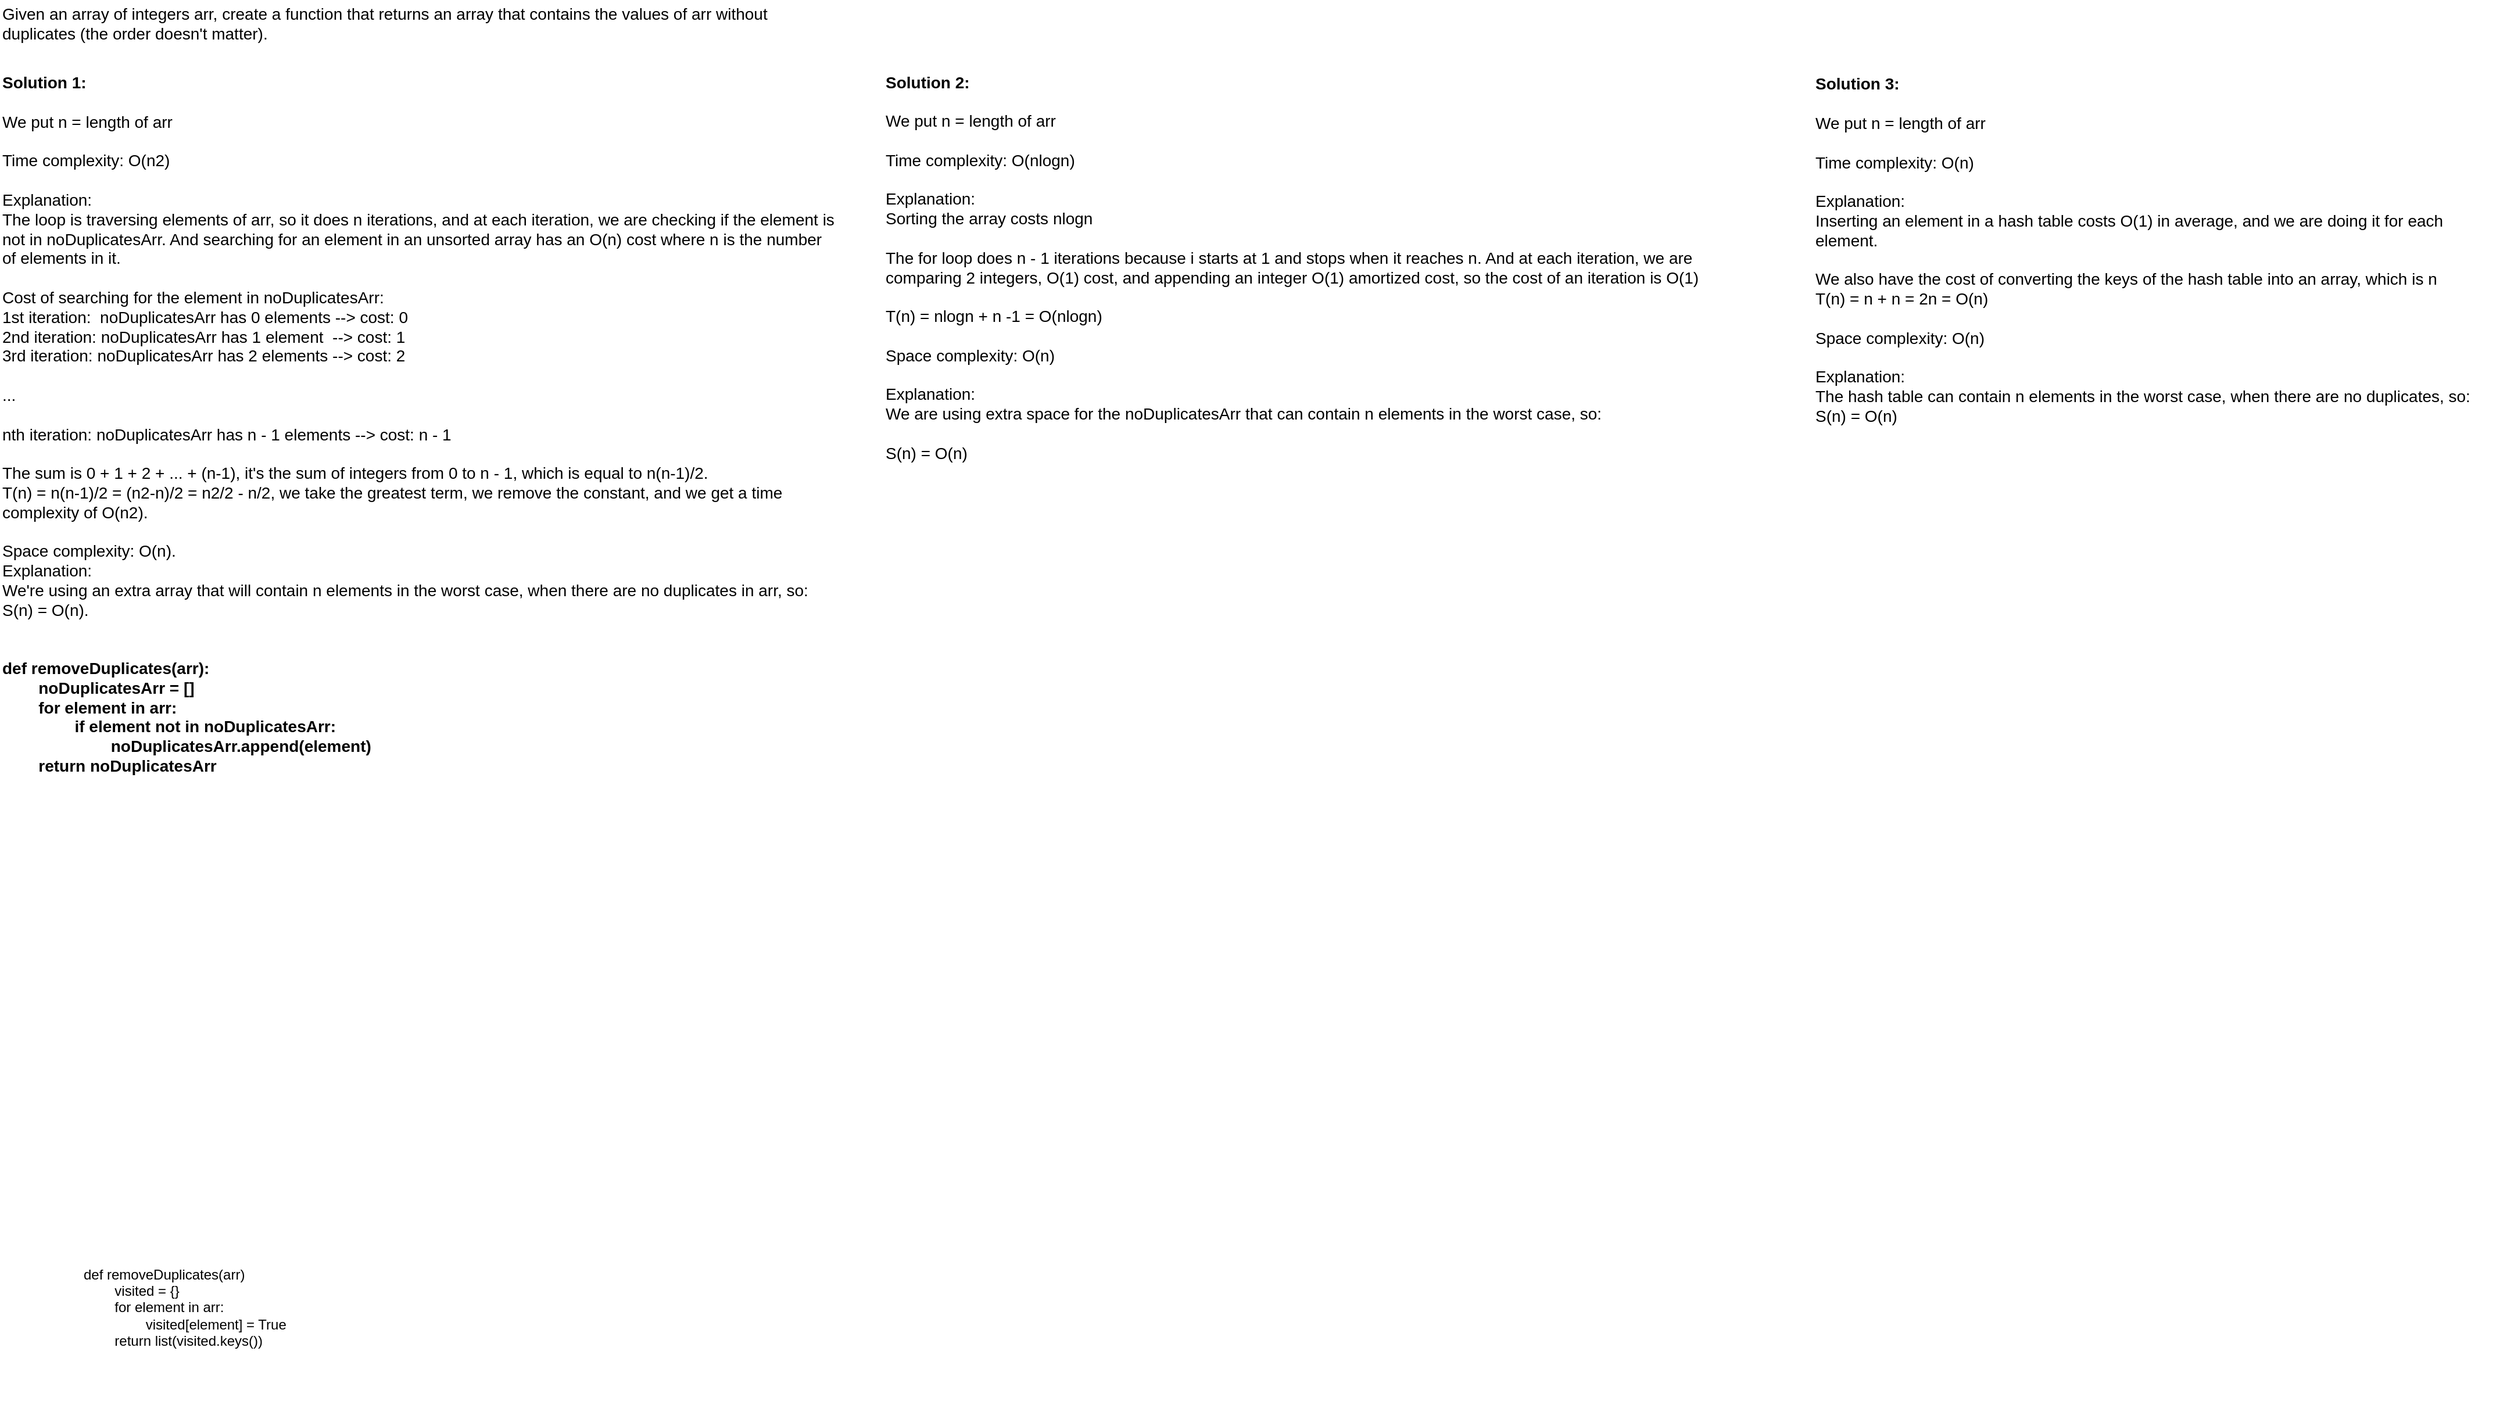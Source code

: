 <mxfile version="28.1.2">
  <diagram name="Page-1" id="a_4ZZJJK4eQopy7NkvL7">
    <mxGraphModel dx="914" dy="493" grid="1" gridSize="10" guides="1" tooltips="1" connect="1" arrows="1" fold="1" page="1" pageScale="1" pageWidth="850" pageHeight="1100" math="0" shadow="0">
      <root>
        <mxCell id="0" />
        <mxCell id="1" parent="0" />
        <mxCell id="b6esr0sAbmWRh-eSNhls-1" value="Given an array of integers arr, create a function that returns an array that contains the values of arr without duplicates (the order doesn&#39;t matter)." style="text;html=1;align=left;verticalAlign=middle;whiteSpace=wrap;rounded=0;fontSize=14;" vertex="1" parent="1">
          <mxGeometry x="80" y="80" width="720" height="40" as="geometry" />
        </mxCell>
        <mxCell id="b6esr0sAbmWRh-eSNhls-3" value="&lt;div&gt;def removeDuplicates(arr)&lt;/div&gt;&lt;div&gt;&lt;span style=&quot;white-space: pre;&quot;&gt;&#x9;&lt;/span&gt;visited = {}&lt;/div&gt;&lt;div&gt;&lt;span style=&quot;white-space: pre;&quot;&gt;&#x9;&lt;/span&gt;for element in arr:&lt;/div&gt;&lt;div&gt;&lt;span style=&quot;white-space: pre;&quot;&gt;&#x9;&lt;/span&gt;&lt;span style=&quot;white-space: pre;&quot;&gt;&#x9;&lt;/span&gt;visited[element] = True&lt;/div&gt;&lt;div&gt;&lt;span style=&quot;white-space: pre;&quot;&gt;&#x9;&lt;/span&gt;return list(visited.keys())&lt;br&gt;&lt;/div&gt;" style="text;html=1;align=left;verticalAlign=middle;whiteSpace=wrap;rounded=0;" vertex="1" parent="1">
          <mxGeometry x="150" y="1110" width="400" height="190" as="geometry" />
        </mxCell>
        <mxCell id="b6esr0sAbmWRh-eSNhls-4" value="&lt;div&gt;&lt;font&gt;&lt;b&gt;Solution 1:&lt;/b&gt;&lt;/font&gt;&lt;/div&gt;&lt;div&gt;&lt;font&gt;&lt;br&gt;&lt;/font&gt;&lt;/div&gt;&lt;div&gt;&lt;font&gt;We put n = length of arr&lt;/font&gt;&lt;/div&gt;&lt;div&gt;&lt;font&gt;&lt;br&gt;&lt;/font&gt;&lt;/div&gt;&lt;div&gt;&lt;font&gt;Time complexity: O(n2) &lt;br&gt;&lt;/font&gt;&lt;/div&gt;&lt;div&gt;&lt;font&gt;&lt;br&gt;&lt;/font&gt;&lt;/div&gt;&lt;div&gt;&lt;font&gt;Explanation:&lt;/font&gt;&lt;/div&gt;&lt;div&gt;&lt;font&gt;The loop is traversing elements of arr, so it does n iterations, and at each iteration, we are checking if the element is not in noDuplicatesArr. And searching for an element in an unsorted array has an O(n) cost where n is the number of elements in it.&lt;/font&gt;&lt;/div&gt;&lt;div&gt;&lt;font&gt;&lt;br&gt;&lt;/font&gt;&lt;/div&gt;&lt;div&gt;&lt;font&gt;Cost of searching for the element in noDuplicatesArr:&lt;/font&gt;&lt;/div&gt;&lt;div&gt;&lt;font&gt;1st iteration:&amp;nbsp; noDuplicatesArr has 0 elements --&amp;gt; cost: 0&lt;/font&gt;&lt;/div&gt;&lt;div&gt;&lt;font&gt;2nd iteration: noDuplicatesArr has 1 element&amp;nbsp; --&amp;gt; cost: 1&lt;/font&gt;&lt;/div&gt;&lt;div&gt;&lt;font&gt;3rd iteration: noDuplicatesArr has 2 elements --&amp;gt; cost: 2&lt;/font&gt;&lt;/div&gt;&lt;div&gt;&lt;font&gt;&lt;br&gt;&lt;/font&gt;&lt;/div&gt;&lt;div&gt;&lt;font&gt;...&lt;/font&gt;&lt;/div&gt;&lt;div&gt;&lt;font&gt;&lt;br&gt;&lt;/font&gt;&lt;/div&gt;&lt;div&gt;&lt;font&gt;nth iteration: noDuplicatesArr has n - 1 elements --&amp;gt; cost: n - 1&lt;/font&gt;&lt;/div&gt;&lt;div&gt;&lt;font&gt;&lt;br&gt;&lt;/font&gt;&lt;/div&gt;&lt;div&gt;&lt;font&gt;The sum is 0 + 1 + 2 + ... + (n-1), it&#39;s the sum of integers from 0 to n - 1, which is equal to n(n-1)/2.&lt;/font&gt;&lt;/div&gt;&lt;div&gt;&lt;font&gt;T(n) = n(n-1)/2 = (n2-n)/2 = n2/2 - n/2, we take the greatest term, we remove the constant, and we get a time complexity of O(n2).&lt;br&gt;&lt;/font&gt;&lt;/div&gt;&lt;div&gt;&lt;font&gt;&lt;br&gt;&lt;/font&gt;&lt;/div&gt;&lt;div&gt;&lt;font&gt;Space complexity: O(n).&lt;/font&gt;&lt;/div&gt;&lt;div&gt;&lt;font&gt;Explanation:&lt;/font&gt;&lt;/div&gt;&lt;div&gt;&lt;font&gt;We&#39;re using an extra array that will contain n elements in the worst case, when there are no duplicates in arr, so:&lt;/font&gt;&lt;/div&gt;&lt;div&gt;&lt;font&gt;S(n) = O(n).&lt;br&gt;&lt;/font&gt;&lt;/div&gt;&lt;div&gt;&lt;font&gt;&lt;br&gt;&lt;/font&gt;&lt;/div&gt;&lt;div&gt;&lt;font&gt;&lt;br&gt;&lt;/font&gt;&lt;/div&gt;&lt;div&gt;&lt;div&gt;&lt;b&gt;&lt;font&gt;def removeDuplicates(arr):&lt;/font&gt;&lt;/b&gt;&lt;/div&gt;&lt;div&gt;&lt;b&gt;&lt;font&gt;&lt;span style=&quot;white-space: pre;&quot;&gt;&#x9;&lt;/span&gt;noDuplicatesArr = []&lt;/font&gt;&lt;/b&gt;&lt;/div&gt;&lt;div&gt;&lt;b&gt;&lt;font&gt;&lt;span style=&quot;white-space: pre;&quot;&gt;&#x9;&lt;/span&gt;for element in arr:&lt;/font&gt;&lt;/b&gt;&lt;/div&gt;&lt;div&gt;&lt;b&gt;&lt;font&gt;&lt;span style=&quot;white-space: pre;&quot;&gt;&#x9;&lt;/span&gt;&lt;span style=&quot;white-space: pre;&quot;&gt;&#x9;&lt;/span&gt;if element not in noDuplicatesArr:&lt;/font&gt;&lt;/b&gt;&lt;/div&gt;&lt;div&gt;&lt;b&gt;&lt;font&gt;&lt;span style=&quot;white-space: pre;&quot;&gt;&#x9;&lt;/span&gt;&lt;span style=&quot;white-space: pre;&quot;&gt;&#x9;&lt;/span&gt;&lt;span style=&quot;white-space: pre;&quot;&gt;&#x9;&lt;/span&gt;noDuplicatesArr.append(element)&lt;/font&gt;&lt;/b&gt;&lt;/div&gt;&lt;b&gt;&lt;font&gt;&lt;span style=&quot;white-space: pre;&quot;&gt;&#x9;&lt;/span&gt;return noDuplicatesArr&lt;/font&gt;&lt;/b&gt;&lt;/div&gt;" style="text;html=1;align=left;verticalAlign=middle;whiteSpace=wrap;rounded=0;fontSize=14;" vertex="1" parent="1">
          <mxGeometry x="80" y="140" width="720" height="610" as="geometry" />
        </mxCell>
        <mxCell id="b6esr0sAbmWRh-eSNhls-5" value="&lt;div&gt;&lt;b&gt;Solution 2:&lt;/b&gt;&lt;/div&gt;&lt;div&gt;&lt;br&gt;&lt;/div&gt;&lt;div&gt;We put n = length of arr&lt;/div&gt;&lt;div&gt;&lt;br&gt;&lt;/div&gt;&lt;div&gt;Time complexity: O(nlogn)&lt;/div&gt;&lt;div&gt;&lt;br&gt;&lt;/div&gt;&lt;div&gt;Explanation:&lt;/div&gt;&lt;div&gt;Sorting the array costs nlogn &lt;br&gt;&lt;/div&gt;&lt;div&gt;&lt;br&gt;&lt;/div&gt;&lt;div&gt;The for loop does n - 1 iterations because i starts at 1 and stops when it reaches n. And at each iteration, we are comparing 2 integers, O(1) cost, and appending an integer O(1) amortized cost, so the cost of an iteration is O(1)&lt;/div&gt;&lt;div&gt;&lt;br&gt;&lt;/div&gt;&lt;div&gt;T(n) = nlogn + n -1 = O(nlogn)&lt;/div&gt;&lt;div&gt;&lt;br&gt;&lt;/div&gt;&lt;div&gt;Space complexity: O(n)&lt;/div&gt;&lt;div&gt;&lt;br&gt;&lt;/div&gt;&lt;div&gt;Explanation:&lt;/div&gt;&lt;div&gt;We are using extra space for the noDuplicatesArr that can contain n elements in the worst case, so:&lt;br&gt;&lt;br&gt;S(n) = O(n)&lt;br&gt;&lt;/div&gt;" style="text;html=1;align=left;verticalAlign=middle;whiteSpace=wrap;rounded=0;fontSize=14;" vertex="1" parent="1">
          <mxGeometry x="840" y="140" width="720" height="340" as="geometry" />
        </mxCell>
        <mxCell id="b6esr0sAbmWRh-eSNhls-6" value="&lt;div&gt;&lt;b&gt;Solution 3:&lt;/b&gt;&lt;/div&gt;&lt;div&gt;&lt;br&gt;&lt;/div&gt;&lt;div&gt;We put n = length of arr &lt;br&gt;&lt;/div&gt;&lt;div&gt;&lt;br&gt;&lt;/div&gt;&lt;div&gt;Time complexity: O(n) &lt;br&gt;&lt;/div&gt;&lt;div&gt;&lt;br&gt;&lt;/div&gt;&lt;div&gt;Explanation:&lt;/div&gt;&lt;div&gt;Inserting an element in a hash table costs O(1) in average, and we are doing it for each element.&lt;/div&gt;&lt;div&gt;&lt;br&gt;&lt;/div&gt;&lt;div&gt;We also have the cost of converting the keys of the hash table into an array, which is n&lt;/div&gt;&lt;div&gt;T(n) = n + n = 2n = O(n)&lt;/div&gt;&lt;div&gt;&lt;br&gt;&lt;/div&gt;&lt;div&gt;Space complexity: O(n)&lt;/div&gt;&lt;div&gt;&lt;br&gt;&lt;/div&gt;&lt;div&gt;Explanation: &lt;br&gt;The hash table can contain n elements in the worst case, when there are no duplicates, so:&lt;/div&gt;&lt;div&gt;S(n) = O(n)&lt;br&gt;&lt;/div&gt;" style="text;html=1;align=left;verticalAlign=middle;whiteSpace=wrap;rounded=0;fontSize=14;" vertex="1" parent="1">
          <mxGeometry x="1640" y="130" width="590" height="330" as="geometry" />
        </mxCell>
      </root>
    </mxGraphModel>
  </diagram>
</mxfile>
